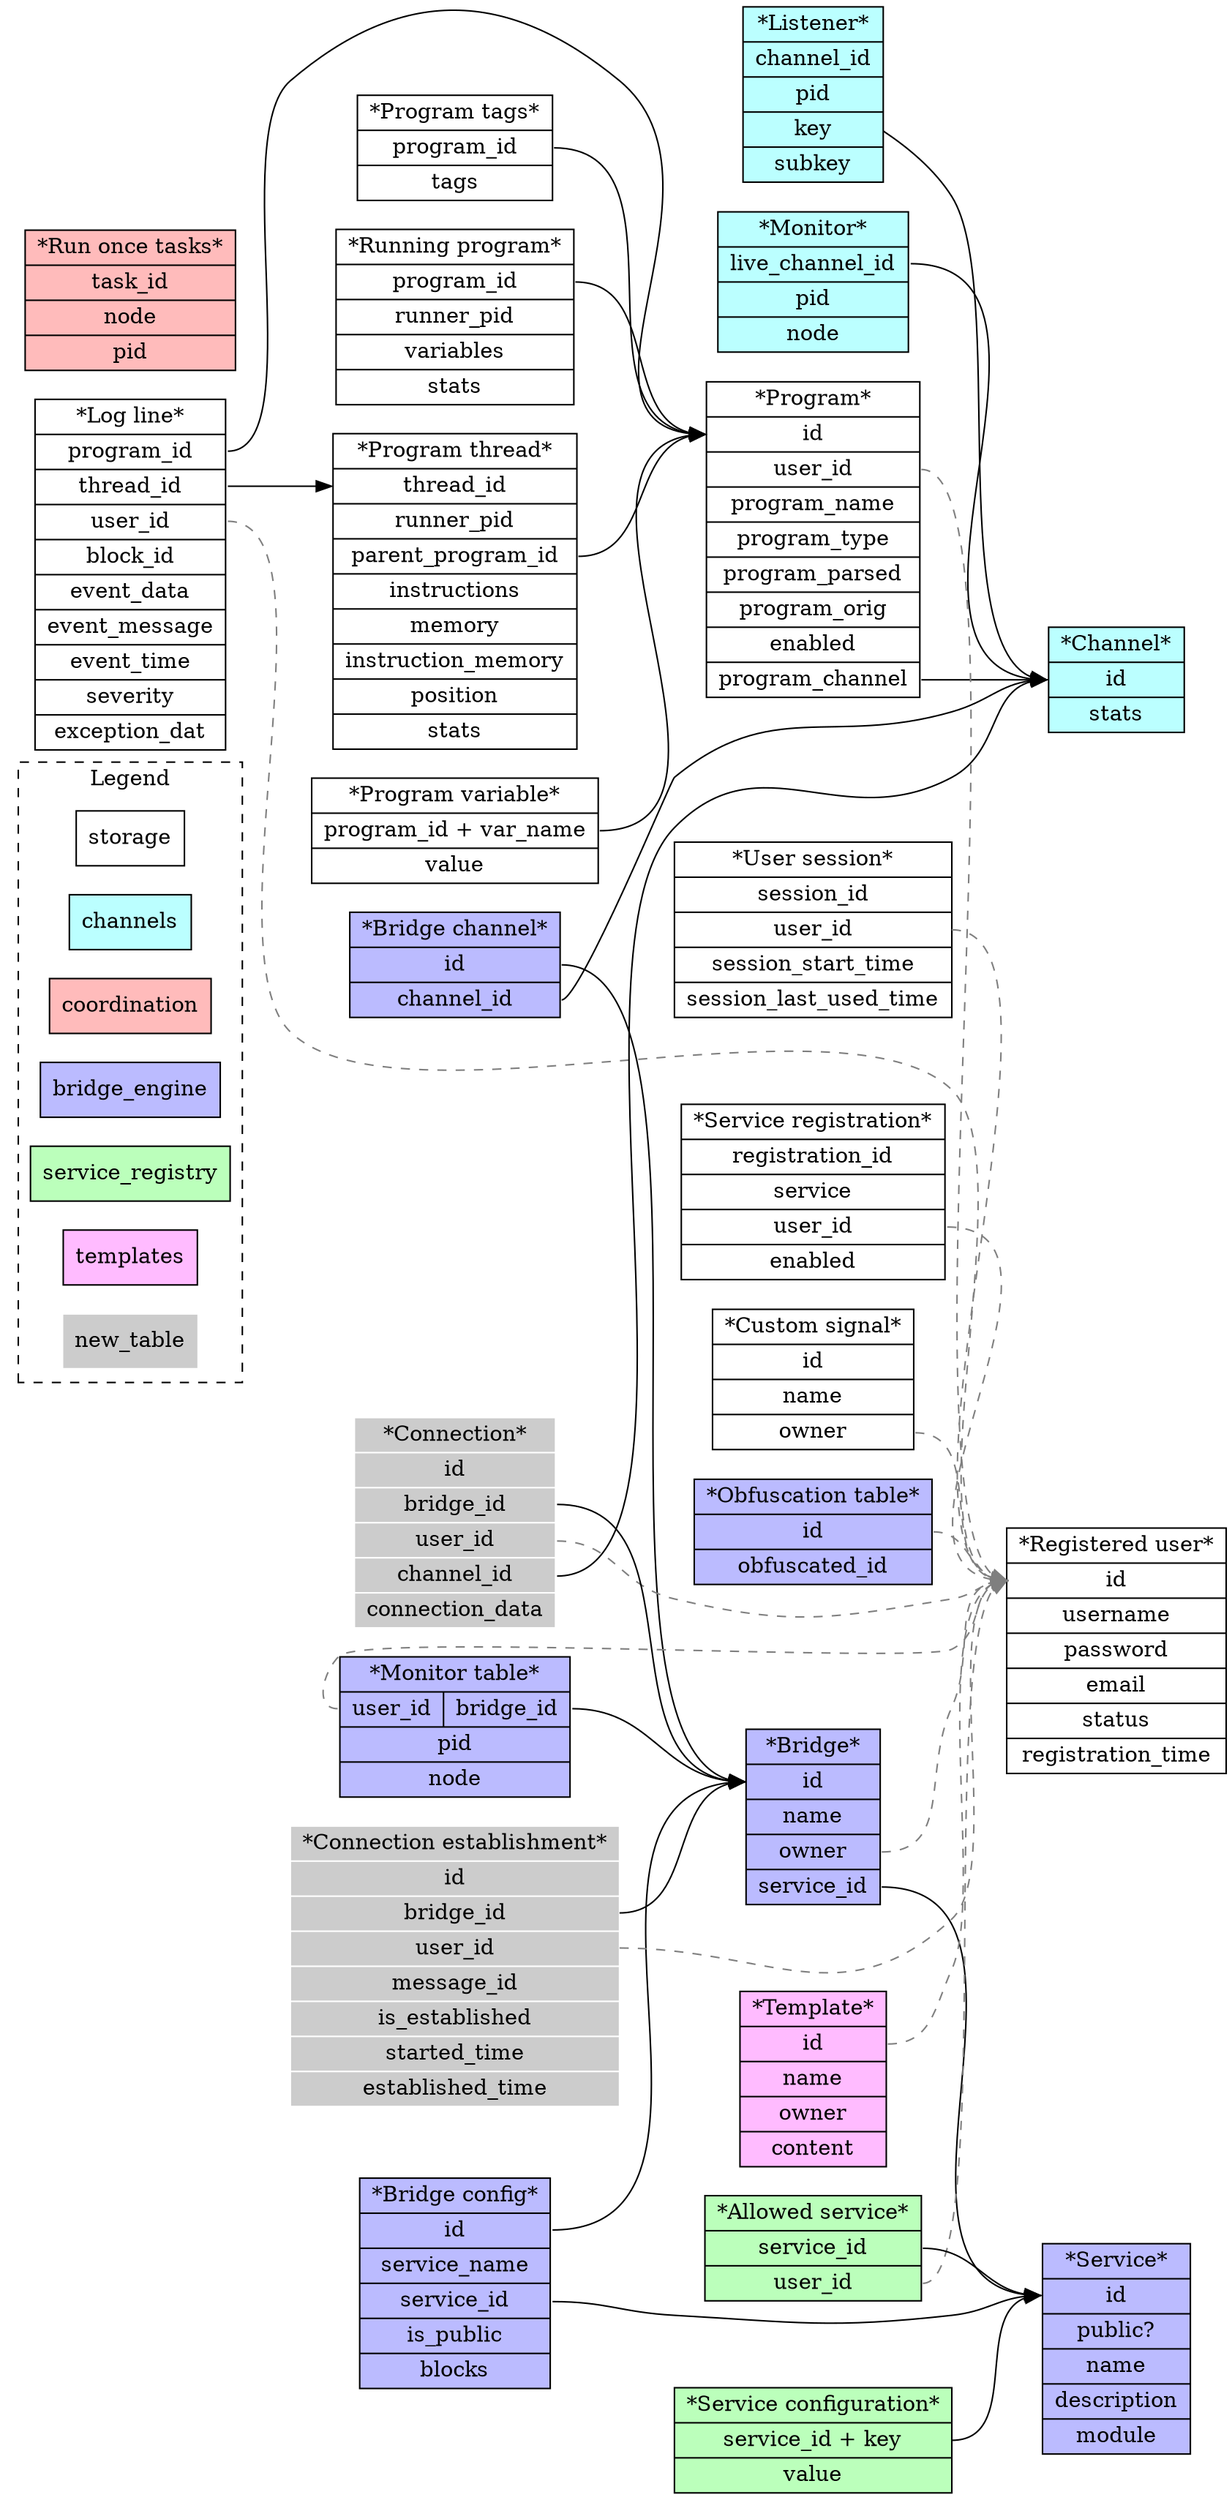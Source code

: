 digraph g {
  rankdir=LR
  node[shape=record];
  style=dashed;

  subgraph cluster_legend {
    label="Legend"

    storage;
    channels[style=filled,fillcolor="#bbffff"];
    coordination[style=filled,fillcolor="#ffbbbb"]
    bridge_engine[style=filled,fillcolor="#bbbbff"];
    service_registry[style=filled,fillcolor="#bbffbb"]
    templates[style=filled,fillcolor="#ffbbff"]

    new_table[style=filled,fillcolor="#cccccc",color=white]
    // modified_table[shape=octagon] // Not used
  }


  subgraph group_core_channels {
    label="Channels";
    node[style=filled,fillcolor="#bbffff"];


    // LIVE_CHANNELS_TABLE | automate_channel_engine_live_channels_table
    live_channels_table_entry[label="*Channel* | <pk> id | stats"];

    // LISTENERS_TABLE | automate_channel_engine_listeners_table
    listeners_table_entry[label="*Listener*| <f0> channel_id | pid | key | subkey"];
    listeners_table_entry -> live_channels_table_entry:pk;

    // MONITORS_TABLE | automate_channel_engine_monitors_table
    monitors_table_entry[label="*Monitor* | <f0> live_channel_id | pid | node"];
    monitors_table_entry:f0 -> live_channels_table_entry:pk;
  }

  subgraph group_core_storage {
    label="Storage";

    // REGISTERED_USERS_TABLE | automate_registered_users
    registered_user_entry[label="*Registered user* | <pk> id | username | password | email | status | registration_time"];

    // USER_SESSIONS_TABLE | automate_user_sessions
    user_session_entry[label="*User session* | <pk> session_id | <f0> user_id | session_start_time | session_last_used_time"];
    user_session_entry:f0 -> registered_user_entry:pk[style=dashed,color="#7f7f7f"];

    // // USER_MONITORS_TABLE | automate_user_monitors
    // monitor_entry[label="*Monitor entry* | <pk> id | <f0> user_id | type | name | value"];

    // monitor_entry:f0 -> registered_user_entry:pk[style=dashed,color="#7f7f7f"];

    // USER_PROGRAMS_TABLE | automate_user_programs
    user_program_entry[label="*Program* | <pk> id | <f0> user_id | program_name | program_type | program_parsed | program_orig | enabled | <f1> program_channel"];
    user_program_entry:f0 -> registered_user_entry:pk[style=dashed,color="#7f7f7f"];
    user_program_entry:f1 -> live_channels_table_entry:pk;

    // USER_PROGRAMS_LOGS_TABLE | automate_user_program_logs
    user_program_logs_entry[label="*Log line* | <f0> program_id | <f1> thread_id | <f2> user_id | block_id | event_data | event_message | event_time | severity | exception_dat"];
    user_program_logs_entry:f0 -> user_program_entry:pk;
    user_program_logs_entry:f2 -> registered_user_entry:pk[style=dashed,color="#7f7f7f"];

    // PROGRAM_TAGS_TABLE | automate_program_tags
    program_tags_entry[label="*Program tags* | <f0> program_id | tags"];
    program_tags_entry:f0 -> user_program_entry:pk;

    // RUNNING_PROGRAMS_TABLE | automate_running_programs
    running_program_entry[label="*Running program*| <f0> program_id | runner_pid | variables | stats"];
    running_program_entry:f0 -> user_program_entry:pk;

    // RUNNING_THREADS_TABLE | automate_running_program_threads
    running_program_thread_entry[label="*Program thread* | <pk> thread_id | runner_pid | <f0> parent_program_id | instructions | memory | instruction_memory | position | stats"];
    user_program_logs_entry:f1 -> running_program_thread_entry:pk;
    running_program_thread_entry:f0 -> user_program_entry:pk;

    // REGISTERED_SERVICES_TABLE | automate_registered_services
    registered_service_entry[label="*Service registration* | <pk> registration_id | <f0> service |  <f1> user_id | enabled"];
    registered_service_entry:f1 -> registered_user_entry:pk[style=dashed,color="#7f7f7f"];

    // PROGRAM_VARIABLE_TABLE | automate_program_variable_table
    program_variable_table_entry[label="*Program variable* | <f0> program_id + var_name | value"];
    program_variable_table_entry:f0 -> user_program_entry:pk;  // Not sure if user program or running program

    // CUSTOM_SIGNALS_TABLE | automate_custom_signals_table
    custom_signal_entry[label="*Custom signal* | <pk> id | name | <f0> owner"];
    custom_signal_entry:f0 -> registered_user_entry:pk[style=dashed,color="#7f7f7f"];
  }

  subgraph group_coordination {
    label="Coordination";
    node[style=filled,fillcolor="#ffbbbb"];

    // RUN_ONCE_TASKS_TABLE | automate_coordination_run_once_tasks
    run_once_tasks_table_entry[label="*Run once tasks* | <pk> task_id | node | pid"]
  }

  subgraph group_bridges {
    label="Bridge engine";

    node[style=filled,fillcolor="#bbbbff"]

    // SERVICE_PORT_TABLE | automate_service_port_table
    service_port_entry[label="*Bridge* | <pk> id | name | <f0> owner | <f1> service_id"]
    service_port_entry:f0 -> registered_user_entry:pk[style=dashed,color="#7f7f7f"];
    service_port_entry:f1 -> services_table_entry:pk;

    // SERVICE_PORT_CONFIGURATION_TABLE | automate_service_port_configuration_table
    service_port_configuration[label="*Bridge config* | <pk> id | service_name | <f0> service_id | is_public | blocks"]
    service_port_configuration:pk -> service_port_entry:pk;
    service_port_configuration:f0 -> services_table_entry:pk


    // SERVICE_PORT_USERID_OBFUSCATION_TABLE | automate_service_port_userid_obfuscation_table
    service_port_user_obfusction_entry[label="*Obfuscation table* | <pk> id | <f0> obfuscated_id"]
    service_port_user_obfusction_entry:pk -> registered_user_entry:pk[style=dashed,color="#7f7f7f"];

    // SERVICE_PORT_CHANNEL_TABLE | automate_service_port_channel_table
    service_port_monitor_channel_entry[label="*Bridge channel* | <pk> id | <f0> channel_id"]
    service_port_monitor_channel_entry:pk -> service_port_entry:pk;
    service_port_monitor_channel_entry:f0 -> live_channels_table_entry:pk;

    // SERVICE_PORT_CHANNEL_MONITORS_TABLE | automate_service_port_channel_monitors_table
    channel_monitor_table_entry[label="*Monitor table* | {<f0> user_id|<f1> bridge_id} | pid | node"]
    channel_monitor_table_entry:f0 -> registered_user_entry:pk[style=dashed,color="#7f7f7f"];
    channel_monitor_table_entry:f1 -> service_port_entry:pk


    connection_entry[style=filled,fillcolor="#cccccc",color=white,
                     label="*Connection* | <pk> id | <f0> bridge_id | <f1> user_id | <f2> channel_id | <f3> connection_data"]
    connection_entry:f0 -> service_port_entry:pk
    connection_entry:f1 -> registered_user_entry:pk[style=dashed,color="#7f7f7f"];
    connection_entry:f2 -> live_channels_table_entry:pk
    // Connection data might store data from the bridges

    connection_establishment_entry[style=filled,fillcolor="#cccccc",color=white,
                                   label="*Connection establishment* | <pk> id | <f0> bridge_id | <f1> user_id | message_id | is_established | started_time | established_time"]
    connection_establishment_entry:f0 -> service_port_entry:pk
    connection_establishment_entry:f1 -> registered_user_entry:pk[style=dashed,color="#7f7f7f"];
}

  subgraph group_core_services {
    label="Service registry";
    node[style=filled,fillcolor="#bbffbb"]

    // SERVICE_REGISTRY_TABLE | automate_service_registry_services_table
    services_table_entry[label="*Service* | <pk> id | public? | name | description | module"];

    // USER_SERVICE_ALLOWANCE_TABLE | automate_service_registry_user_service_allowance_table
    user_service_allowance_entry[label="*Allowed service*| <f0> service_id | <f1> user_id"];
    user_service_allowance_entry:f0 -> services_table_entry:pk;
    user_service_allowance_entry:f1 -> registered_user_entry:pk[style=dashed,color="#7f7f7f"];

    // SERVICE_CONFIGURATION_TABLE | automate_service_registry_service_configuration_table
    service_configuration_entry[label="*Service configuration* | <pk> service_id + key | value "];
    service_configuration_entry:pk -> services_table_entry:pk;
  }

  subgraph group_core_template_engine {
    label="Template engine"
    node[style=filled,fillcolor="#ffbbff"]

    // TEMPLATE_TABLE | automate_template_engine_templates_table
    template_entry[label="*Template* | <pk> id | name | <f0> owner | content"]
    template_entry:pk -> registered_user_entry:pk[style=dashed,color="#7f7f7f"];
  }
}
